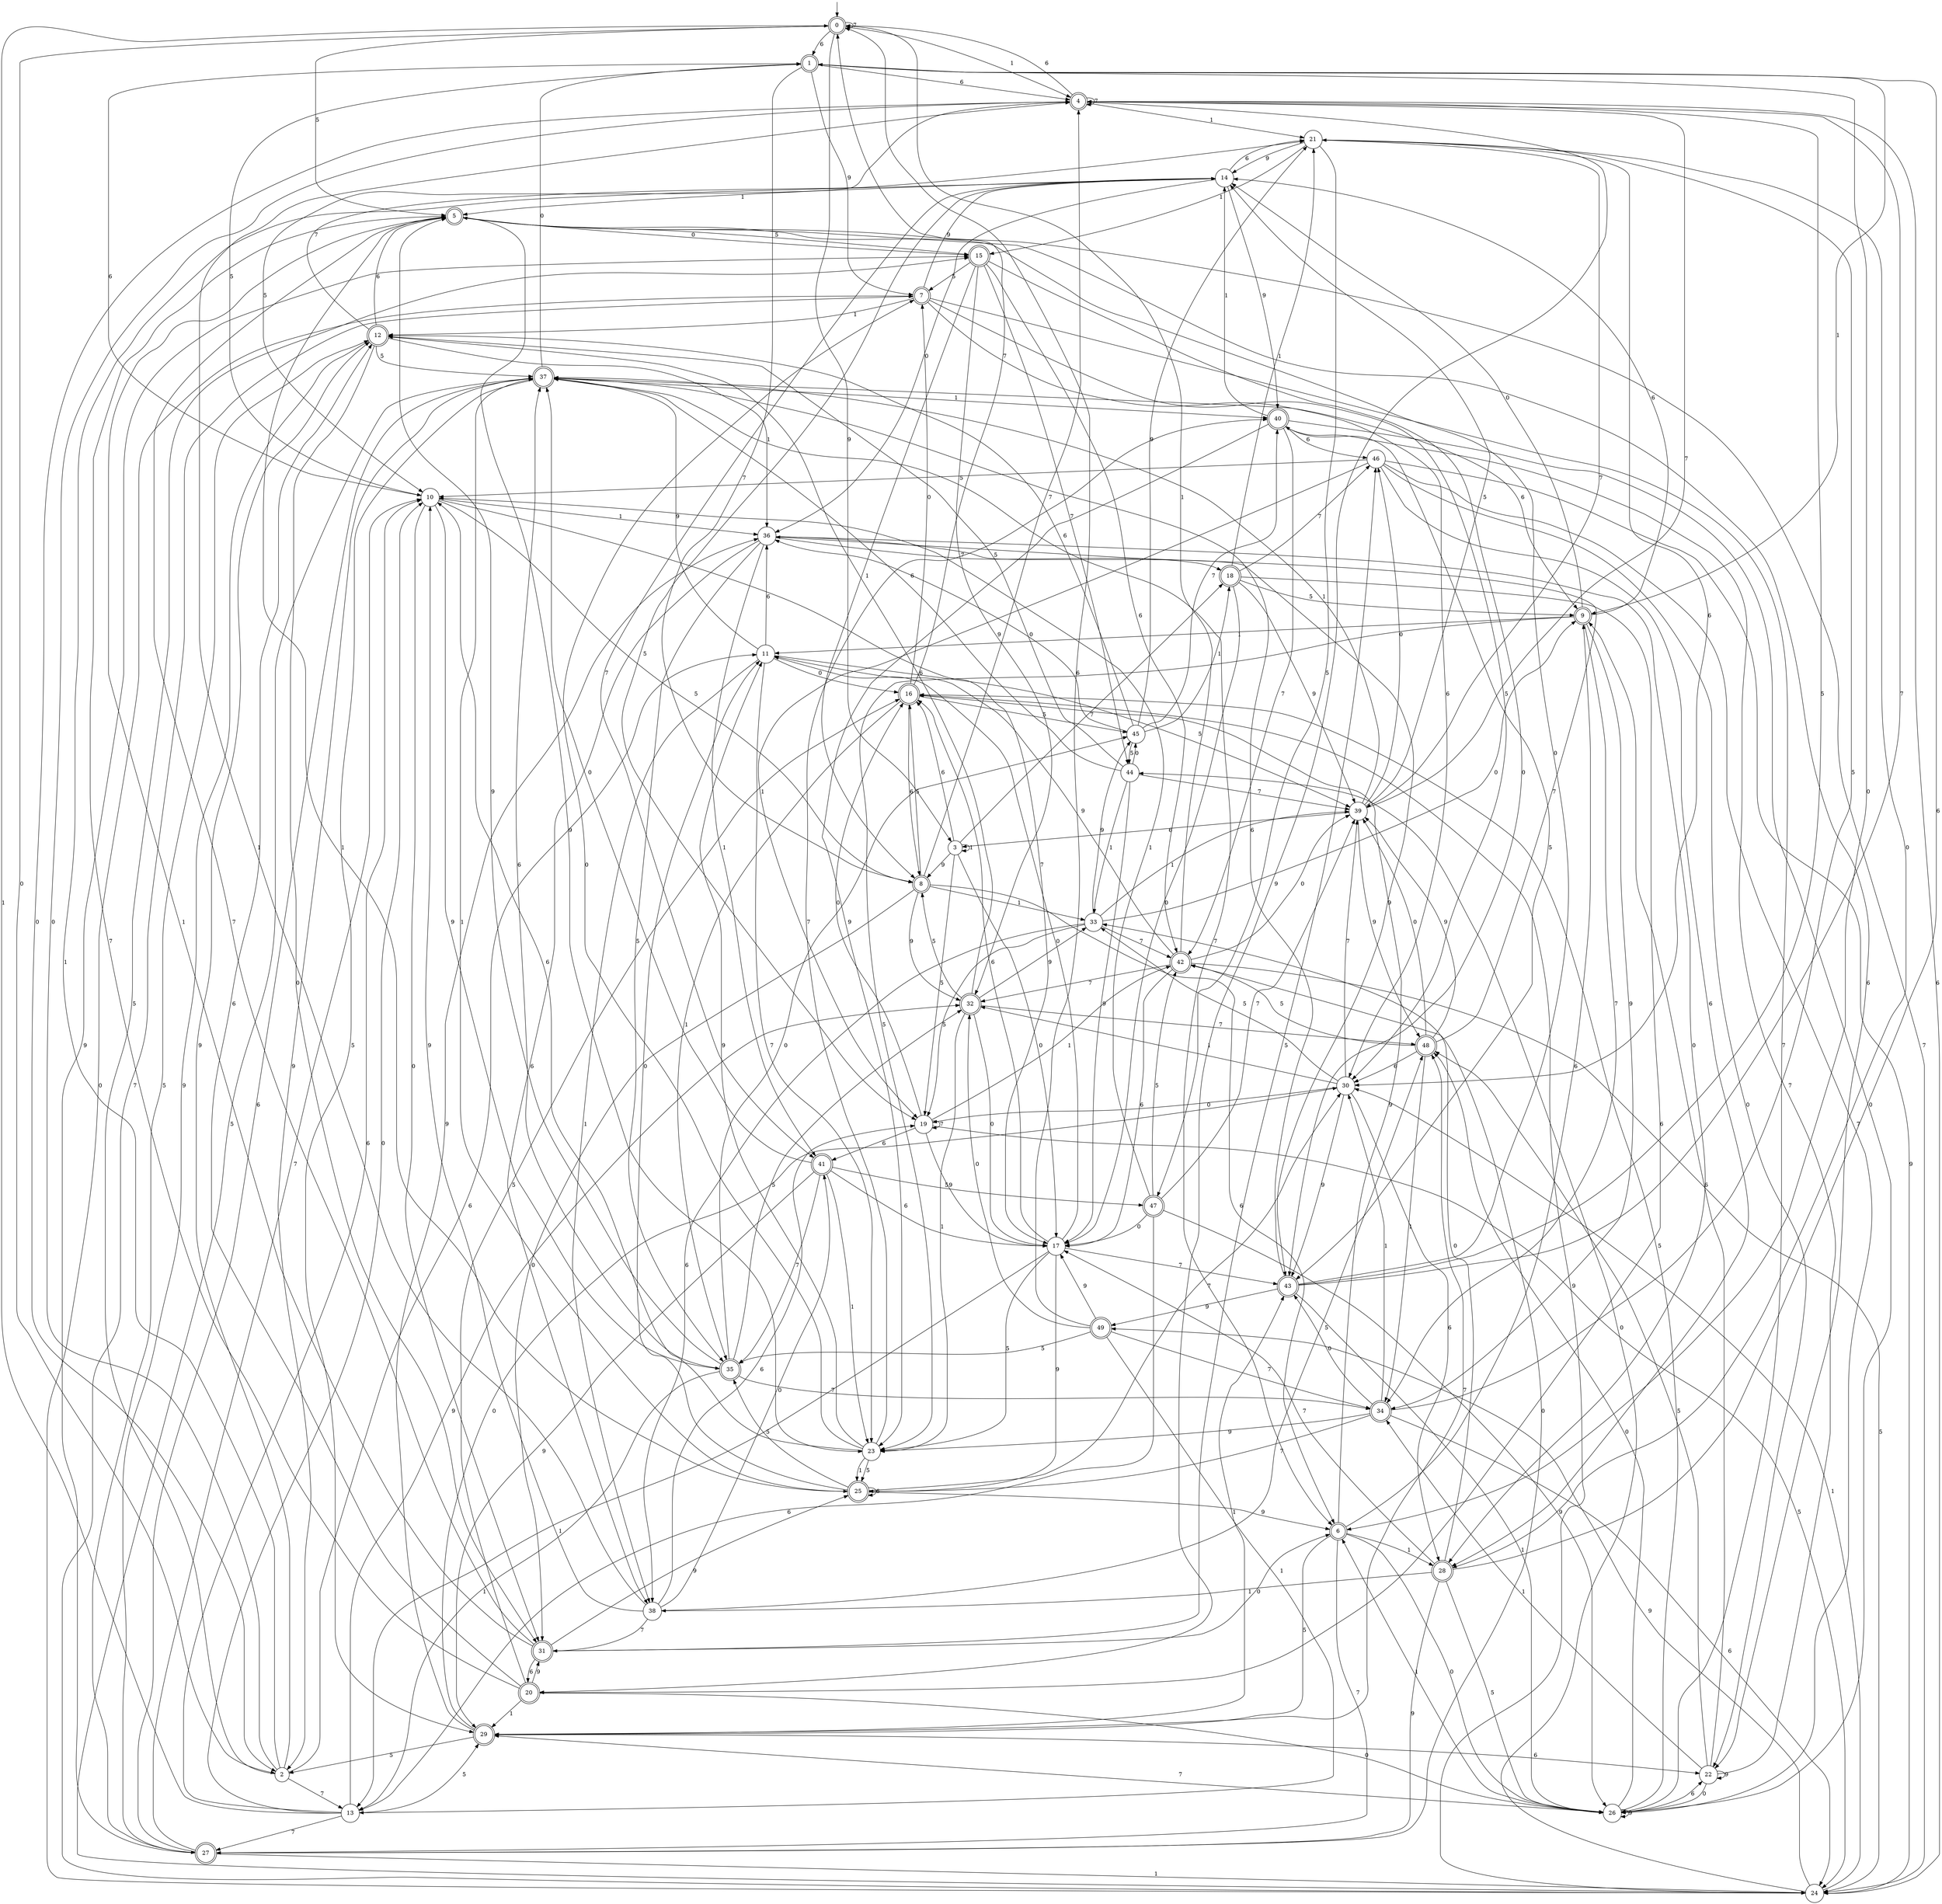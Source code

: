 digraph g {

	s0 [shape="doublecircle" label="0"];
	s1 [shape="doublecircle" label="1"];
	s2 [shape="circle" label="2"];
	s3 [shape="circle" label="3"];
	s4 [shape="doublecircle" label="4"];
	s5 [shape="doublecircle" label="5"];
	s6 [shape="doublecircle" label="6"];
	s7 [shape="doublecircle" label="7"];
	s8 [shape="doublecircle" label="8"];
	s9 [shape="doublecircle" label="9"];
	s10 [shape="circle" label="10"];
	s11 [shape="circle" label="11"];
	s12 [shape="doublecircle" label="12"];
	s13 [shape="circle" label="13"];
	s14 [shape="circle" label="14"];
	s15 [shape="doublecircle" label="15"];
	s16 [shape="doublecircle" label="16"];
	s17 [shape="circle" label="17"];
	s18 [shape="doublecircle" label="18"];
	s19 [shape="circle" label="19"];
	s20 [shape="doublecircle" label="20"];
	s21 [shape="circle" label="21"];
	s22 [shape="circle" label="22"];
	s23 [shape="circle" label="23"];
	s24 [shape="circle" label="24"];
	s25 [shape="doublecircle" label="25"];
	s26 [shape="circle" label="26"];
	s27 [shape="doublecircle" label="27"];
	s28 [shape="doublecircle" label="28"];
	s29 [shape="doublecircle" label="29"];
	s30 [shape="circle" label="30"];
	s31 [shape="doublecircle" label="31"];
	s32 [shape="doublecircle" label="32"];
	s33 [shape="circle" label="33"];
	s34 [shape="doublecircle" label="34"];
	s35 [shape="doublecircle" label="35"];
	s36 [shape="circle" label="36"];
	s37 [shape="doublecircle" label="37"];
	s38 [shape="circle" label="38"];
	s39 [shape="circle" label="39"];
	s40 [shape="doublecircle" label="40"];
	s41 [shape="doublecircle" label="41"];
	s42 [shape="doublecircle" label="42"];
	s43 [shape="doublecircle" label="43"];
	s44 [shape="circle" label="44"];
	s45 [shape="circle" label="45"];
	s46 [shape="circle" label="46"];
	s47 [shape="doublecircle" label="47"];
	s48 [shape="doublecircle" label="48"];
	s49 [shape="doublecircle" label="49"];
	s0 -> s1 [label="6"];
	s0 -> s2 [label="0"];
	s0 -> s3 [label="9"];
	s0 -> s0 [label="7"];
	s0 -> s4 [label="1"];
	s0 -> s5 [label="5"];
	s1 -> s4 [label="6"];
	s1 -> s6 [label="0"];
	s1 -> s7 [label="9"];
	s1 -> s8 [label="7"];
	s1 -> s9 [label="1"];
	s1 -> s10 [label="5"];
	s2 -> s11 [label="6"];
	s2 -> s4 [label="0"];
	s2 -> s12 [label="9"];
	s2 -> s13 [label="7"];
	s2 -> s14 [label="1"];
	s2 -> s15 [label="5"];
	s3 -> s16 [label="6"];
	s3 -> s17 [label="0"];
	s3 -> s8 [label="9"];
	s3 -> s18 [label="7"];
	s3 -> s3 [label="1"];
	s3 -> s19 [label="5"];
	s4 -> s0 [label="6"];
	s4 -> s2 [label="0"];
	s4 -> s20 [label="9"];
	s4 -> s4 [label="7"];
	s4 -> s21 [label="1"];
	s4 -> s10 [label="5"];
	s5 -> s22 [label="6"];
	s5 -> s15 [label="0"];
	s5 -> s23 [label="9"];
	s5 -> s24 [label="7"];
	s5 -> s25 [label="1"];
	s5 -> s15 [label="5"];
	s6 -> s9 [label="6"];
	s6 -> s26 [label="0"];
	s6 -> s16 [label="9"];
	s6 -> s27 [label="7"];
	s6 -> s28 [label="1"];
	s6 -> s29 [label="5"];
	s7 -> s30 [label="6"];
	s7 -> s24 [label="0"];
	s7 -> s14 [label="9"];
	s7 -> s26 [label="7"];
	s7 -> s12 [label="1"];
	s7 -> s30 [label="5"];
	s8 -> s6 [label="6"];
	s8 -> s31 [label="0"];
	s8 -> s32 [label="9"];
	s8 -> s4 [label="7"];
	s8 -> s33 [label="1"];
	s8 -> s16 [label="5"];
	s9 -> s14 [label="6"];
	s9 -> s14 [label="0"];
	s9 -> s34 [label="9"];
	s9 -> s34 [label="7"];
	s9 -> s11 [label="1"];
	s9 -> s23 [label="5"];
	s10 -> s1 [label="6"];
	s10 -> s31 [label="0"];
	s10 -> s35 [label="9"];
	s10 -> s17 [label="7"];
	s10 -> s36 [label="1"];
	s10 -> s8 [label="5"];
	s11 -> s36 [label="6"];
	s11 -> s16 [label="0"];
	s11 -> s37 [label="9"];
	s11 -> s23 [label="7"];
	s11 -> s38 [label="1"];
	s11 -> s39 [label="5"];
	s12 -> s5 [label="6"];
	s12 -> s31 [label="0"];
	s12 -> s27 [label="9"];
	s12 -> s21 [label="7"];
	s12 -> s36 [label="1"];
	s12 -> s37 [label="5"];
	s13 -> s10 [label="6"];
	s13 -> s10 [label="0"];
	s13 -> s32 [label="9"];
	s13 -> s27 [label="7"];
	s13 -> s0 [label="1"];
	s13 -> s29 [label="5"];
	s14 -> s21 [label="6"];
	s14 -> s36 [label="0"];
	s14 -> s40 [label="9"];
	s14 -> s41 [label="7"];
	s14 -> s5 [label="1"];
	s14 -> s19 [label="5"];
	s15 -> s42 [label="6"];
	s15 -> s43 [label="0"];
	s15 -> s32 [label="9"];
	s15 -> s44 [label="7"];
	s15 -> s8 [label="1"];
	s15 -> s7 [label="5"];
	s16 -> s8 [label="6"];
	s16 -> s7 [label="0"];
	s16 -> s24 [label="9"];
	s16 -> s0 [label="7"];
	s16 -> s35 [label="1"];
	s16 -> s45 [label="5"];
	s17 -> s16 [label="6"];
	s17 -> s11 [label="0"];
	s17 -> s25 [label="9"];
	s17 -> s43 [label="7"];
	s17 -> s13 [label="1"];
	s17 -> s23 [label="5"];
	s18 -> s20 [label="6"];
	s18 -> s17 [label="0"];
	s18 -> s39 [label="9"];
	s18 -> s46 [label="7"];
	s18 -> s21 [label="1"];
	s18 -> s9 [label="5"];
	s19 -> s41 [label="6"];
	s19 -> s16 [label="0"];
	s19 -> s17 [label="9"];
	s19 -> s19 [label="7"];
	s19 -> s42 [label="1"];
	s19 -> s24 [label="5"];
	s20 -> s12 [label="6"];
	s20 -> s26 [label="0"];
	s20 -> s31 [label="9"];
	s20 -> s5 [label="7"];
	s20 -> s29 [label="1"];
	s20 -> s16 [label="5"];
	s21 -> s30 [label="6"];
	s21 -> s28 [label="0"];
	s21 -> s14 [label="9"];
	s21 -> s39 [label="7"];
	s21 -> s15 [label="1"];
	s21 -> s47 [label="5"];
	s22 -> s9 [label="6"];
	s22 -> s26 [label="0"];
	s22 -> s22 [label="9"];
	s22 -> s40 [label="7"];
	s22 -> s34 [label="1"];
	s22 -> s48 [label="5"];
	s23 -> s10 [label="6"];
	s23 -> s7 [label="0"];
	s23 -> s11 [label="9"];
	s23 -> s40 [label="7"];
	s23 -> s25 [label="1"];
	s23 -> s25 [label="5"];
	s24 -> s4 [label="6"];
	s24 -> s44 [label="0"];
	s24 -> s49 [label="9"];
	s24 -> s7 [label="7"];
	s24 -> s30 [label="1"];
	s24 -> s37 [label="5"];
	s25 -> s25 [label="6"];
	s25 -> s11 [label="0"];
	s25 -> s6 [label="9"];
	s25 -> s30 [label="7"];
	s25 -> s37 [label="1"];
	s25 -> s35 [label="5"];
	s26 -> s22 [label="6"];
	s26 -> s48 [label="0"];
	s26 -> s26 [label="9"];
	s26 -> s29 [label="7"];
	s26 -> s6 [label="1"];
	s26 -> s16 [label="5"];
	s27 -> s37 [label="6"];
	s27 -> s42 [label="0"];
	s27 -> s15 [label="9"];
	s27 -> s10 [label="7"];
	s27 -> s24 [label="1"];
	s27 -> s12 [label="5"];
	s28 -> s1 [label="6"];
	s28 -> s33 [label="0"];
	s28 -> s27 [label="9"];
	s28 -> s17 [label="7"];
	s28 -> s38 [label="1"];
	s28 -> s26 [label="5"];
	s29 -> s22 [label="6"];
	s29 -> s30 [label="0"];
	s29 -> s36 [label="9"];
	s29 -> s48 [label="7"];
	s29 -> s43 [label="1"];
	s29 -> s2 [label="5"];
	s30 -> s28 [label="6"];
	s30 -> s19 [label="0"];
	s30 -> s43 [label="9"];
	s30 -> s39 [label="7"];
	s30 -> s32 [label="1"];
	s30 -> s33 [label="5"];
	s31 -> s20 [label="6"];
	s31 -> s6 [label="0"];
	s31 -> s25 [label="9"];
	s31 -> s5 [label="7"];
	s31 -> s5 [label="1"];
	s31 -> s46 [label="5"];
	s32 -> s12 [label="6"];
	s32 -> s17 [label="0"];
	s32 -> s33 [label="9"];
	s32 -> s48 [label="7"];
	s32 -> s23 [label="1"];
	s32 -> s8 [label="5"];
	s33 -> s38 [label="6"];
	s33 -> s9 [label="0"];
	s33 -> s45 [label="9"];
	s33 -> s42 [label="7"];
	s33 -> s39 [label="1"];
	s33 -> s19 [label="5"];
	s34 -> s24 [label="6"];
	s34 -> s43 [label="0"];
	s34 -> s23 [label="9"];
	s34 -> s25 [label="7"];
	s34 -> s30 [label="1"];
	s34 -> s21 [label="5"];
	s35 -> s37 [label="6"];
	s35 -> s45 [label="0"];
	s35 -> s5 [label="9"];
	s35 -> s34 [label="7"];
	s35 -> s13 [label="1"];
	s35 -> s32 [label="5"];
	s36 -> s38 [label="6"];
	s36 -> s28 [label="0"];
	s36 -> s43 [label="9"];
	s36 -> s18 [label="7"];
	s36 -> s41 [label="1"];
	s36 -> s35 [label="5"];
	s37 -> s9 [label="6"];
	s37 -> s1 [label="0"];
	s37 -> s2 [label="9"];
	s37 -> s6 [label="7"];
	s37 -> s40 [label="1"];
	s37 -> s29 [label="5"];
	s38 -> s19 [label="6"];
	s38 -> s41 [label="0"];
	s38 -> s10 [label="9"];
	s38 -> s31 [label="7"];
	s38 -> s4 [label="1"];
	s38 -> s48 [label="5"];
	s39 -> s3 [label="6"];
	s39 -> s46 [label="0"];
	s39 -> s48 [label="9"];
	s39 -> s4 [label="7"];
	s39 -> s37 [label="1"];
	s39 -> s14 [label="5"];
	s40 -> s46 [label="6"];
	s40 -> s26 [label="0"];
	s40 -> s23 [label="9"];
	s40 -> s42 [label="7"];
	s40 -> s14 [label="1"];
	s40 -> s43 [label="5"];
	s41 -> s17 [label="6"];
	s41 -> s37 [label="0"];
	s41 -> s29 [label="9"];
	s41 -> s35 [label="7"];
	s41 -> s23 [label="1"];
	s41 -> s47 [label="5"];
	s42 -> s17 [label="6"];
	s42 -> s39 [label="0"];
	s42 -> s11 [label="9"];
	s42 -> s32 [label="7"];
	s42 -> s0 [label="1"];
	s42 -> s24 [label="5"];
	s43 -> s37 [label="6"];
	s43 -> s5 [label="0"];
	s43 -> s49 [label="9"];
	s43 -> s4 [label="7"];
	s43 -> s26 [label="1"];
	s43 -> s4 [label="5"];
	s44 -> s37 [label="6"];
	s44 -> s45 [label="0"];
	s44 -> s17 [label="9"];
	s44 -> s39 [label="7"];
	s44 -> s33 [label="1"];
	s44 -> s12 [label="5"];
	s45 -> s12 [label="6"];
	s45 -> s36 [label="0"];
	s45 -> s21 [label="9"];
	s45 -> s40 [label="7"];
	s45 -> s18 [label="1"];
	s45 -> s44 [label="5"];
	s46 -> s28 [label="6"];
	s46 -> s22 [label="0"];
	s46 -> s24 [label="9"];
	s46 -> s26 [label="7"];
	s46 -> s19 [label="1"];
	s46 -> s10 [label="5"];
	s47 -> s13 [label="6"];
	s47 -> s17 [label="0"];
	s47 -> s26 [label="9"];
	s47 -> s39 [label="7"];
	s47 -> s10 [label="1"];
	s47 -> s42 [label="5"];
	s48 -> s30 [label="6"];
	s48 -> s39 [label="0"];
	s48 -> s39 [label="9"];
	s48 -> s36 [label="7"];
	s48 -> s34 [label="1"];
	s48 -> s42 [label="5"];
	s49 -> s0 [label="6"];
	s49 -> s32 [label="0"];
	s49 -> s17 [label="9"];
	s49 -> s34 [label="7"];
	s49 -> s13 [label="1"];
	s49 -> s35 [label="5"];

__start0 [label="" shape="none" width="0" height="0"];
__start0 -> s0;

}
